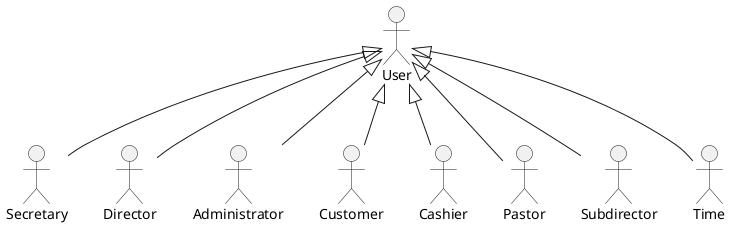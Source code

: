 @startuml
skinparam BackgroundColor transparent

:User: as User

User <|-- Secretary
User <|-- Director
User <|-- Administrator
User <|-- Customer

User <|-- Cashier
User <|-- Pastor
User <|-- Subdirector

User <|-- Time

@enduml
